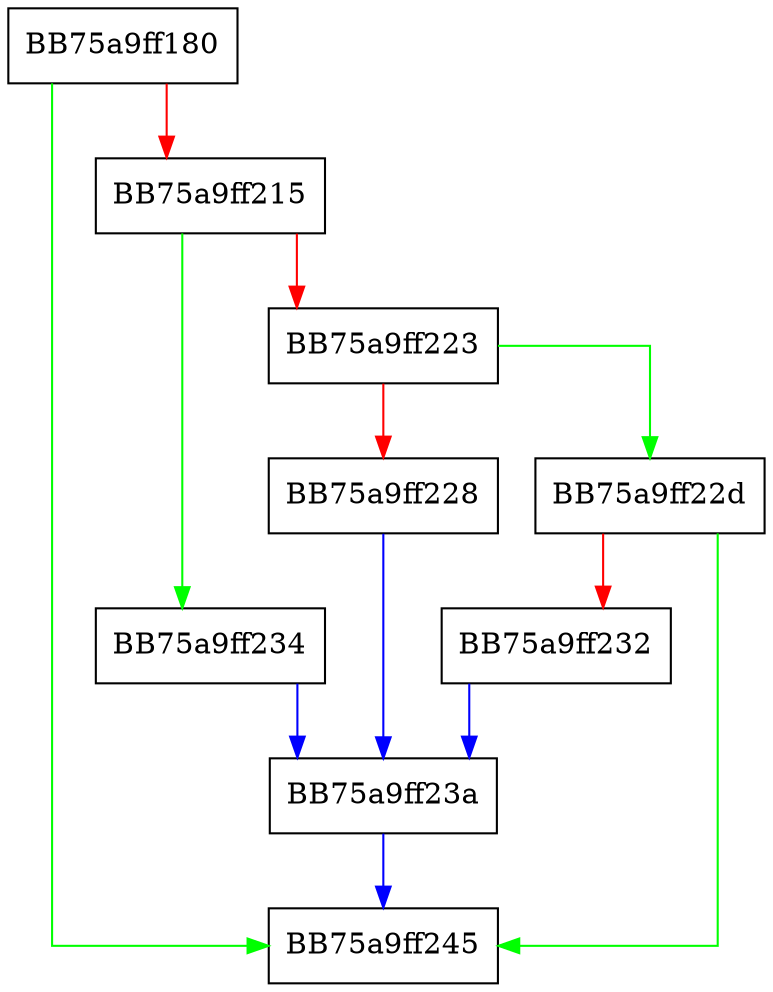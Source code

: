 digraph do_get_year {
  node [shape="box"];
  graph [splines=ortho];
  BB75a9ff180 -> BB75a9ff245 [color="green"];
  BB75a9ff180 -> BB75a9ff215 [color="red"];
  BB75a9ff215 -> BB75a9ff234 [color="green"];
  BB75a9ff215 -> BB75a9ff223 [color="red"];
  BB75a9ff223 -> BB75a9ff22d [color="green"];
  BB75a9ff223 -> BB75a9ff228 [color="red"];
  BB75a9ff228 -> BB75a9ff23a [color="blue"];
  BB75a9ff22d -> BB75a9ff245 [color="green"];
  BB75a9ff22d -> BB75a9ff232 [color="red"];
  BB75a9ff232 -> BB75a9ff23a [color="blue"];
  BB75a9ff234 -> BB75a9ff23a [color="blue"];
  BB75a9ff23a -> BB75a9ff245 [color="blue"];
}